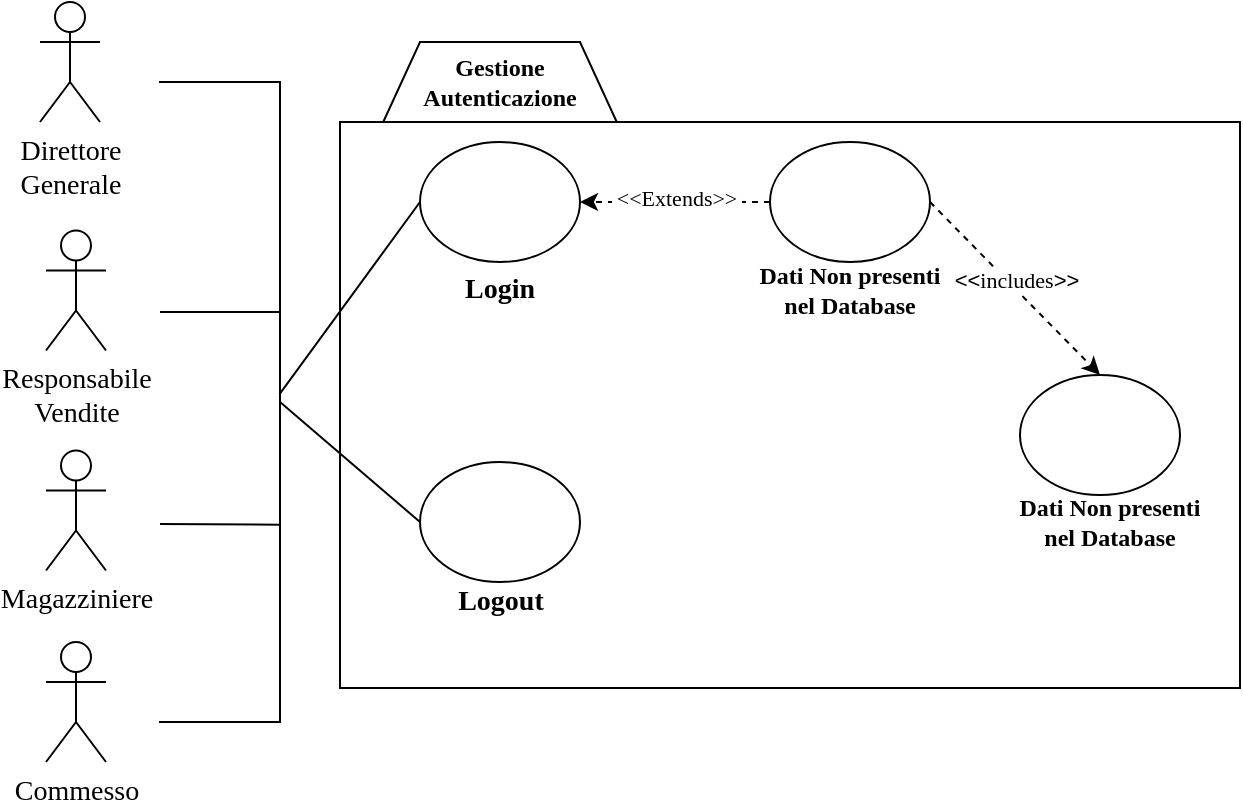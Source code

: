 <mxfile version="13.10.5" type="github">
  <diagram id="Xdkkkd2Dyh8ycstT_zgM" name="Page-1">
    <mxGraphModel dx="946" dy="645" grid="1" gridSize="10" guides="1" tooltips="1" connect="1" arrows="1" fold="1" page="1" pageScale="1" pageWidth="827" pageHeight="1169" math="0" shadow="0">
      <root>
        <mxCell id="0" />
        <mxCell id="1" parent="0" />
        <mxCell id="eMjA9M2efQZ5CfNpLp78-1" value="" style="shape=hexagon;perimeter=hexagonPerimeter2;whiteSpace=wrap;html=1;fixedSize=1;" parent="1" vertex="1">
          <mxGeometry x="210" y="80" width="120" height="87" as="geometry" />
        </mxCell>
        <mxCell id="eMjA9M2efQZ5CfNpLp78-2" value="&lt;div&gt;&lt;font style=&quot;font-size: 14px&quot; face=&quot;Times New Roman&quot;&gt;Direttore&lt;/font&gt;&lt;/div&gt;&lt;div&gt;&lt;font style=&quot;font-size: 14px&quot; face=&quot;Times New Roman&quot;&gt;Generale&lt;br&gt;&lt;/font&gt;&lt;/div&gt;" style="shape=umlActor;verticalLabelPosition=bottom;verticalAlign=top;html=1;outlineConnect=0;" parent="1" vertex="1">
          <mxGeometry x="40" y="60" width="30" height="60" as="geometry" />
        </mxCell>
        <mxCell id="eMjA9M2efQZ5CfNpLp78-3" value="&lt;div&gt;&lt;font style=&quot;font-size: 14px&quot; face=&quot;Times New Roman&quot;&gt;Responsabile&lt;/font&gt;&lt;/div&gt;&lt;div&gt;&lt;font style=&quot;font-size: 14px&quot; face=&quot;Times New Roman&quot;&gt;Vendite&lt;br&gt;&lt;/font&gt;&lt;/div&gt;" style="shape=umlActor;verticalLabelPosition=bottom;verticalAlign=top;html=1;outlineConnect=0;" parent="1" vertex="1">
          <mxGeometry x="43" y="174.25" width="30" height="60" as="geometry" />
        </mxCell>
        <mxCell id="eMjA9M2efQZ5CfNpLp78-4" value="&lt;font style=&quot;font-size: 14px&quot; face=&quot;Times New Roman&quot;&gt;Magazziniere&lt;/font&gt;" style="shape=umlActor;verticalLabelPosition=bottom;verticalAlign=top;html=1;outlineConnect=0;" parent="1" vertex="1">
          <mxGeometry x="43" y="284.25" width="30" height="60" as="geometry" />
        </mxCell>
        <mxCell id="eMjA9M2efQZ5CfNpLp78-5" value="&lt;font style=&quot;font-size: 14px&quot; face=&quot;Times New Roman&quot;&gt;Commesso&lt;/font&gt;" style="shape=umlActor;verticalLabelPosition=bottom;verticalAlign=top;html=1;outlineConnect=0;" parent="1" vertex="1">
          <mxGeometry x="43" y="380" width="30" height="60" as="geometry" />
        </mxCell>
        <mxCell id="eMjA9M2efQZ5CfNpLp78-6" value="" style="rounded=0;whiteSpace=wrap;html=1;" parent="1" vertex="1">
          <mxGeometry x="190" y="120" width="450" height="283" as="geometry" />
        </mxCell>
        <mxCell id="eMjA9M2efQZ5CfNpLp78-7" value="&lt;div&gt;&lt;br&gt;&lt;/div&gt;&lt;div&gt;&lt;br&gt;&lt;/div&gt;&lt;div&gt;&lt;br&gt;&lt;/div&gt;&lt;div&gt;&lt;br&gt;&lt;/div&gt;&lt;div&gt;&lt;br&gt;&lt;/div&gt;&lt;div&gt;&lt;br&gt;&lt;/div&gt;" style="ellipse;whiteSpace=wrap;html=1;" parent="1" vertex="1">
          <mxGeometry x="230" y="130" width="80" height="60" as="geometry" />
        </mxCell>
        <mxCell id="eMjA9M2efQZ5CfNpLp78-8" value="&lt;div&gt;&lt;font face=&quot;Times New Roman&quot;&gt;&lt;span style=&quot;font-size: 14px&quot;&gt;&lt;b&gt;Login&lt;/b&gt;&lt;/span&gt;&lt;/font&gt;&lt;/div&gt;" style="text;html=1;strokeColor=none;fillColor=none;align=center;verticalAlign=middle;whiteSpace=wrap;rounded=0;" parent="1" vertex="1">
          <mxGeometry x="205" y="194.25" width="130" height="20" as="geometry" />
        </mxCell>
        <mxCell id="eMjA9M2efQZ5CfNpLp78-9" value="&lt;div&gt;&lt;br&gt;&lt;/div&gt;&lt;div&gt;&lt;br&gt;&lt;/div&gt;&lt;div&gt;&lt;br&gt;&lt;/div&gt;&lt;div&gt;&lt;br&gt;&lt;/div&gt;&lt;div&gt;&lt;br&gt;&lt;/div&gt;&lt;div&gt;&lt;br&gt;&lt;/div&gt;" style="ellipse;whiteSpace=wrap;html=1;" parent="1" vertex="1">
          <mxGeometry x="230" y="290" width="80" height="60" as="geometry" />
        </mxCell>
        <mxCell id="eMjA9M2efQZ5CfNpLp78-10" value="&lt;div&gt;&lt;font face=&quot;Times New Roman&quot;&gt;&lt;span style=&quot;font-size: 14px&quot;&gt;&lt;b&gt;Logout&lt;/b&gt;&lt;/span&gt;&lt;/font&gt;&lt;/div&gt;" style="text;html=1;strokeColor=none;fillColor=none;align=center;verticalAlign=middle;whiteSpace=wrap;rounded=0;" parent="1" vertex="1">
          <mxGeometry x="197.5" y="350" width="145" height="20" as="geometry" />
        </mxCell>
        <mxCell id="eMjA9M2efQZ5CfNpLp78-11" value="" style="shape=partialRectangle;whiteSpace=wrap;html=1;bottom=1;right=1;left=1;top=0;fillColor=none;routingCenterX=-0.5;rotation=-90;" parent="1" vertex="1">
          <mxGeometry x="-30" y="230" width="320" height="60" as="geometry" />
        </mxCell>
        <mxCell id="eMjA9M2efQZ5CfNpLp78-12" value="" style="endArrow=none;html=1;" parent="1" edge="1">
          <mxGeometry width="50" height="50" relative="1" as="geometry">
            <mxPoint x="100" y="215" as="sourcePoint" />
            <mxPoint x="160" y="215" as="targetPoint" />
          </mxGeometry>
        </mxCell>
        <mxCell id="eMjA9M2efQZ5CfNpLp78-13" value="" style="endArrow=none;html=1;" parent="1" edge="1">
          <mxGeometry width="50" height="50" relative="1" as="geometry">
            <mxPoint x="100" y="321" as="sourcePoint" />
            <mxPoint x="160" y="321.32" as="targetPoint" />
          </mxGeometry>
        </mxCell>
        <mxCell id="eMjA9M2efQZ5CfNpLp78-14" value="&lt;div align=&quot;center&quot;&gt;&lt;font face=&quot;Times New Roman&quot;&gt;&lt;b&gt;Gestione&lt;/b&gt;&lt;/font&gt;&lt;/div&gt;&lt;div align=&quot;center&quot;&gt;&lt;font face=&quot;Times New Roman&quot;&gt;&lt;b&gt;Autenticazione&lt;/b&gt;&lt;/font&gt;&lt;/div&gt;" style="text;html=1;strokeColor=none;fillColor=none;align=center;verticalAlign=middle;whiteSpace=wrap;rounded=0;" parent="1" vertex="1">
          <mxGeometry x="250" y="90" width="40" height="20" as="geometry" />
        </mxCell>
        <mxCell id="eMjA9M2efQZ5CfNpLp78-15" value="" style="endArrow=none;html=1;entryX=0;entryY=0.5;entryDx=0;entryDy=0;exitX=0.512;exitY=0.995;exitDx=0;exitDy=0;exitPerimeter=0;" parent="1" source="eMjA9M2efQZ5CfNpLp78-11" target="eMjA9M2efQZ5CfNpLp78-7" edge="1">
          <mxGeometry width="50" height="50" relative="1" as="geometry">
            <mxPoint x="240" y="310" as="sourcePoint" />
            <mxPoint x="215" y="256.25" as="targetPoint" />
          </mxGeometry>
        </mxCell>
        <mxCell id="eMjA9M2efQZ5CfNpLp78-16" value="" style="endArrow=none;html=1;exitX=0.5;exitY=1;exitDx=0;exitDy=0;entryX=0;entryY=0.5;entryDx=0;entryDy=0;" parent="1" source="eMjA9M2efQZ5CfNpLp78-11" target="eMjA9M2efQZ5CfNpLp78-9" edge="1">
          <mxGeometry width="50" height="50" relative="1" as="geometry">
            <mxPoint x="300" y="290" as="sourcePoint" />
            <mxPoint x="350" y="240" as="targetPoint" />
          </mxGeometry>
        </mxCell>
        <mxCell id="eMjA9M2efQZ5CfNpLp78-18" value="" style="endArrow=classic;html=1;dashed=1;entryX=1;entryY=0.5;entryDx=0;entryDy=0;exitX=0;exitY=0.5;exitDx=0;exitDy=0;" parent="1" source="eMjA9M2efQZ5CfNpLp78-20" target="eMjA9M2efQZ5CfNpLp78-7" edge="1">
          <mxGeometry width="50" height="50" relative="1" as="geometry">
            <mxPoint x="490" y="180" as="sourcePoint" />
            <mxPoint x="370" y="150" as="targetPoint" />
          </mxGeometry>
        </mxCell>
        <mxCell id="eMjA9M2efQZ5CfNpLp78-19" value="&lt;font face=&quot;Times New Roman&quot;&gt;&amp;nbsp;&amp;lt;&amp;lt;Extends&amp;gt;&amp;gt;&amp;nbsp;&lt;/font&gt;" style="edgeLabel;html=1;align=center;verticalAlign=middle;resizable=0;points=[];" parent="eMjA9M2efQZ5CfNpLp78-18" vertex="1" connectable="0">
          <mxGeometry x="-0.013" y="1" relative="1" as="geometry">
            <mxPoint y="-3" as="offset" />
          </mxGeometry>
        </mxCell>
        <mxCell id="eMjA9M2efQZ5CfNpLp78-20" value="&lt;div&gt;&lt;br&gt;&lt;/div&gt;&lt;div&gt;&lt;br&gt;&lt;/div&gt;&lt;div&gt;&lt;br&gt;&lt;/div&gt;&lt;div&gt;&lt;br&gt;&lt;/div&gt;&lt;div&gt;&lt;br&gt;&lt;/div&gt;&lt;div&gt;&lt;br&gt;&lt;/div&gt;" style="ellipse;whiteSpace=wrap;html=1;" parent="1" vertex="1">
          <mxGeometry x="405" y="130" width="80" height="60" as="geometry" />
        </mxCell>
        <mxCell id="eMjA9M2efQZ5CfNpLp78-21" value="&lt;div&gt;&lt;font face=&quot;Times New Roman&quot;&gt;&lt;b&gt;Dati Non presenti&lt;/b&gt;&lt;/font&gt;&lt;/div&gt;&lt;div&gt;&lt;font face=&quot;Times New Roman&quot;&gt;&lt;b&gt;nel Database&lt;/b&gt;&lt;/font&gt;&lt;br&gt;&lt;/div&gt;" style="text;html=1;strokeColor=none;fillColor=none;align=center;verticalAlign=middle;whiteSpace=wrap;rounded=0;" parent="1" vertex="1">
          <mxGeometry x="380" y="194.25" width="130" height="20" as="geometry" />
        </mxCell>
        <mxCell id="iDaQT0xO39RJVD-2PEQ2-3" value="&lt;div&gt;&lt;br&gt;&lt;/div&gt;&lt;div&gt;&lt;br&gt;&lt;/div&gt;&lt;div&gt;&lt;br&gt;&lt;/div&gt;&lt;div&gt;&lt;br&gt;&lt;/div&gt;&lt;div&gt;&lt;br&gt;&lt;/div&gt;&lt;div&gt;&lt;br&gt;&lt;/div&gt;" style="ellipse;whiteSpace=wrap;html=1;" parent="1" vertex="1">
          <mxGeometry x="530" y="246.5" width="80" height="60" as="geometry" />
        </mxCell>
        <mxCell id="iDaQT0xO39RJVD-2PEQ2-4" value="&lt;div&gt;&lt;font face=&quot;Times New Roman&quot;&gt;&lt;b&gt;Dati Non presenti&lt;/b&gt;&lt;/font&gt;&lt;/div&gt;&lt;div&gt;&lt;font face=&quot;Times New Roman&quot;&gt;&lt;b&gt;nel Database&lt;/b&gt;&lt;/font&gt;&lt;br&gt;&lt;/div&gt;" style="text;html=1;strokeColor=none;fillColor=none;align=center;verticalAlign=middle;whiteSpace=wrap;rounded=0;" parent="1" vertex="1">
          <mxGeometry x="510" y="310" width="130" height="20" as="geometry" />
        </mxCell>
        <mxCell id="iDaQT0xO39RJVD-2PEQ2-7" value="" style="endArrow=classic;html=1;dashed=1;entryX=0.5;entryY=0;entryDx=0;entryDy=0;exitX=1;exitY=0.5;exitDx=0;exitDy=0;" parent="1" source="eMjA9M2efQZ5CfNpLp78-20" target="iDaQT0xO39RJVD-2PEQ2-3" edge="1">
          <mxGeometry width="50" height="50" relative="1" as="geometry">
            <mxPoint x="594.36" y="189.43" as="sourcePoint" />
            <mxPoint x="499.36" y="189.43" as="targetPoint" />
          </mxGeometry>
        </mxCell>
        <mxCell id="iDaQT0xO39RJVD-2PEQ2-8" value="&amp;nbsp;&amp;lt;&amp;lt;&lt;font face=&quot;Times New Roman&quot;&gt;includes&lt;/font&gt;&amp;gt;&amp;gt;&amp;nbsp;" style="edgeLabel;html=1;align=center;verticalAlign=middle;resizable=0;points=[];" parent="iDaQT0xO39RJVD-2PEQ2-7" vertex="1" connectable="0">
          <mxGeometry x="-0.013" y="1" relative="1" as="geometry">
            <mxPoint y="-3" as="offset" />
          </mxGeometry>
        </mxCell>
      </root>
    </mxGraphModel>
  </diagram>
</mxfile>
